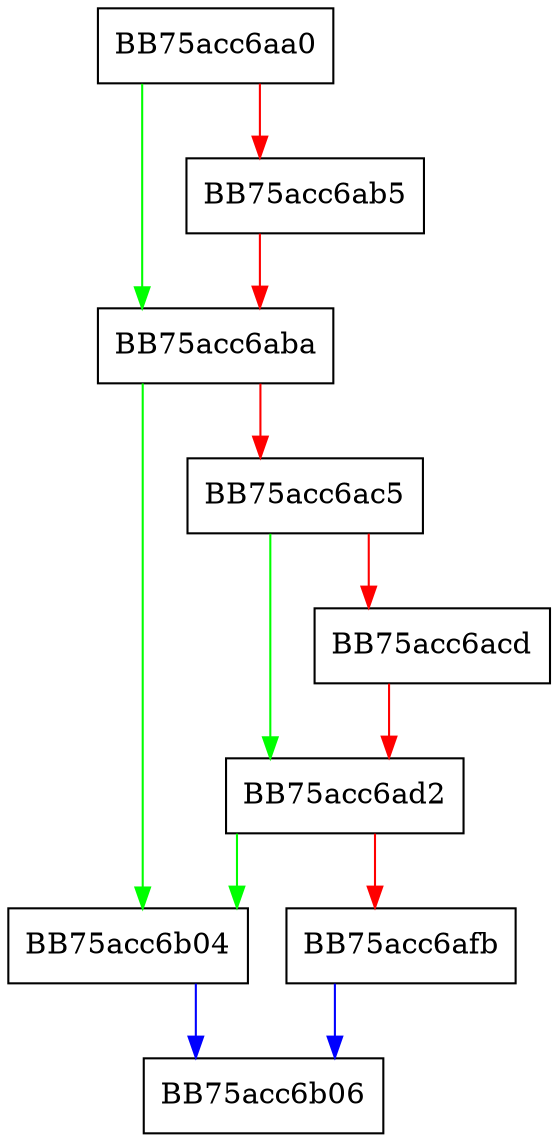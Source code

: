 digraph Spynet {
  node [shape="box"];
  graph [splines=ortho];
  BB75acc6aa0 -> BB75acc6aba [color="green"];
  BB75acc6aa0 -> BB75acc6ab5 [color="red"];
  BB75acc6ab5 -> BB75acc6aba [color="red"];
  BB75acc6aba -> BB75acc6b04 [color="green"];
  BB75acc6aba -> BB75acc6ac5 [color="red"];
  BB75acc6ac5 -> BB75acc6ad2 [color="green"];
  BB75acc6ac5 -> BB75acc6acd [color="red"];
  BB75acc6acd -> BB75acc6ad2 [color="red"];
  BB75acc6ad2 -> BB75acc6b04 [color="green"];
  BB75acc6ad2 -> BB75acc6afb [color="red"];
  BB75acc6afb -> BB75acc6b06 [color="blue"];
  BB75acc6b04 -> BB75acc6b06 [color="blue"];
}